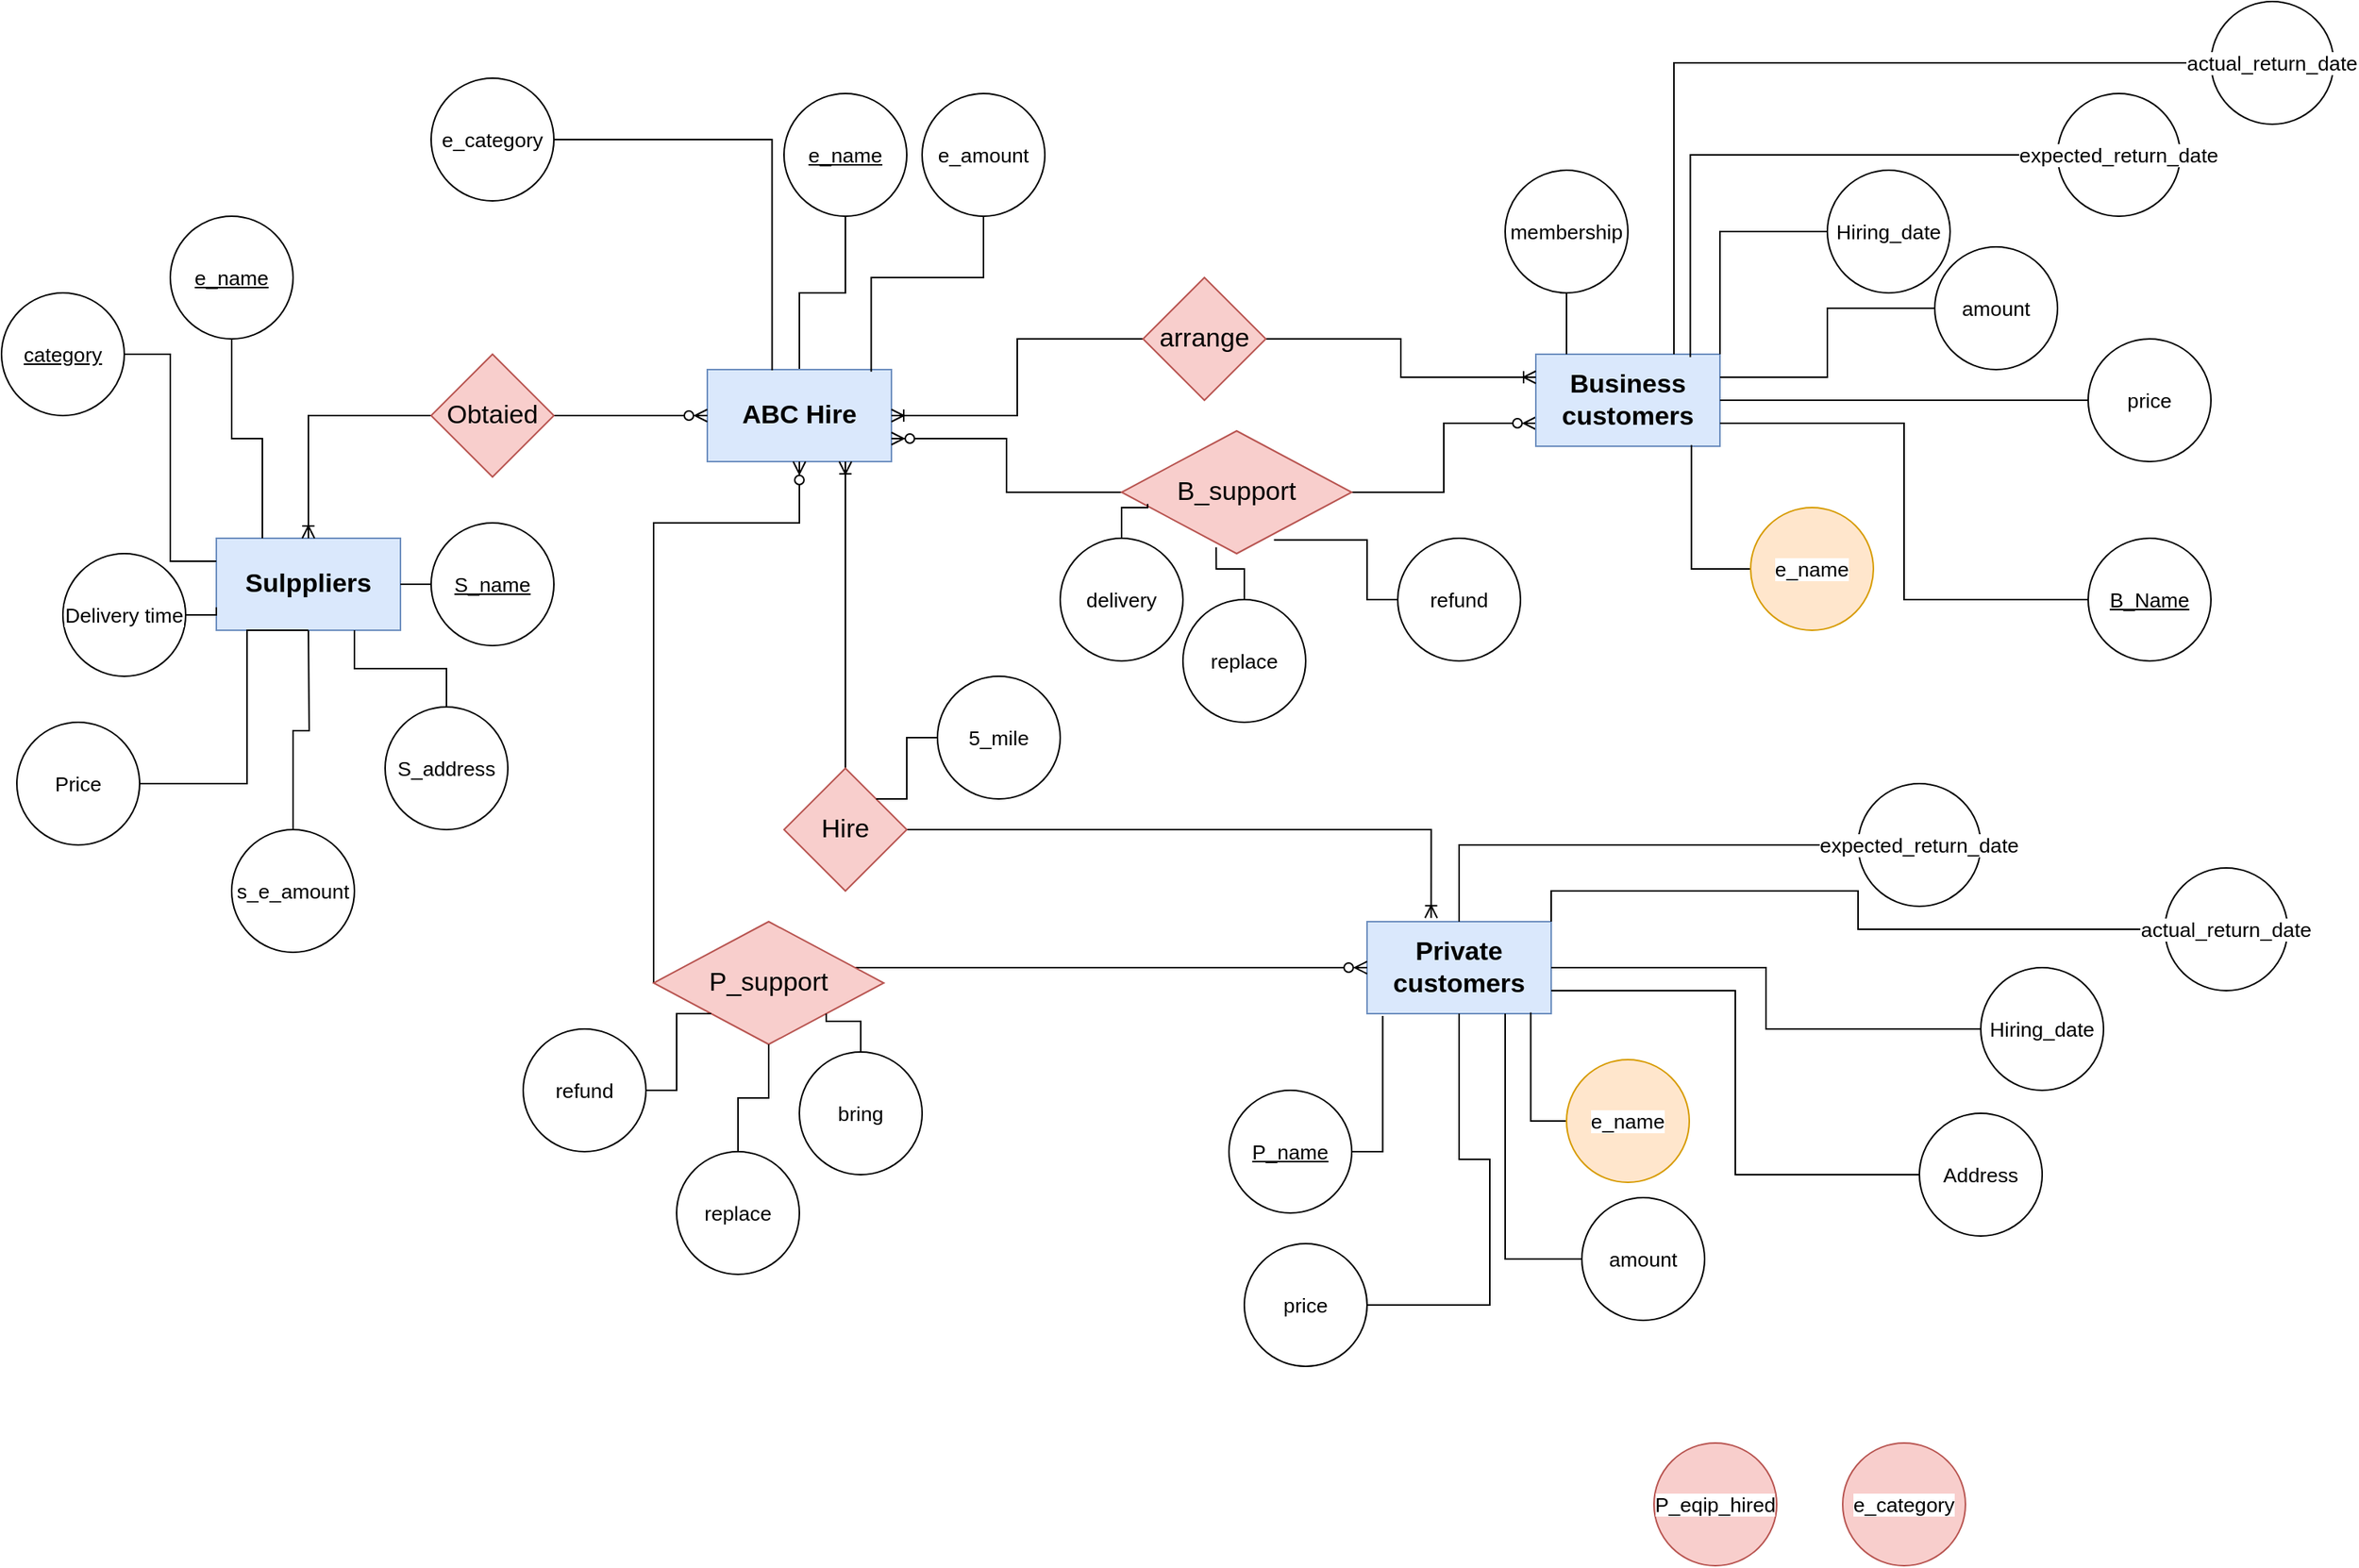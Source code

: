 <mxfile version="13.0.9" type="github">
  <diagram id="K03sYseseirvuOLzhtns" name="Page-1">
    <mxGraphModel dx="2287" dy="1839" grid="1" gridSize="10" guides="1" tooltips="1" connect="1" arrows="1" fold="1" page="1" pageScale="1" pageWidth="827" pageHeight="1169" math="0" shadow="0">
      <root>
        <mxCell id="0" />
        <mxCell id="1" parent="0" />
        <mxCell id="TGKqARG2-MbJU1Pvm6La-5" value="Sulppliers" style="rounded=0;whiteSpace=wrap;html=1;fillColor=#dae8fc;strokeColor=#6c8ebf;fontStyle=1;fontSize=17;" parent="1" vertex="1">
          <mxGeometry x="-190" y="210" width="120" height="60" as="geometry" />
        </mxCell>
        <mxCell id="TGKqARG2-MbJU1Pvm6La-109" value="" style="edgeStyle=orthogonalEdgeStyle;rounded=0;orthogonalLoop=1;jettySize=auto;html=1;startArrow=none;startFill=0;endArrow=none;endFill=0;fontSize=17;entryX=0.5;entryY=1;entryDx=0;entryDy=0;" parent="1" source="TGKqARG2-MbJU1Pvm6La-6" target="TGKqARG2-MbJU1Pvm6La-110" edge="1">
          <mxGeometry relative="1" as="geometry">
            <mxPoint x="220" y="20" as="targetPoint" />
          </mxGeometry>
        </mxCell>
        <mxCell id="TGKqARG2-MbJU1Pvm6La-6" value="ABC Hire" style="rounded=0;whiteSpace=wrap;html=1;fillColor=#dae8fc;strokeColor=#6c8ebf;fontStyle=1;fontSize=17;" parent="1" vertex="1">
          <mxGeometry x="130" y="100" width="120" height="60" as="geometry" />
        </mxCell>
        <mxCell id="TGKqARG2-MbJU1Pvm6La-52" style="edgeStyle=orthogonalEdgeStyle;rounded=0;orthogonalLoop=1;jettySize=auto;html=1;endArrow=ERzeroToMany;endFill=1;fontSize=17;exitX=0;exitY=0.5;exitDx=0;exitDy=0;entryX=1;entryY=0.75;entryDx=0;entryDy=0;" parent="1" source="TGKqARG2-MbJU1Pvm6La-58" target="TGKqARG2-MbJU1Pvm6La-6" edge="1">
          <mxGeometry relative="1" as="geometry">
            <mxPoint x="420" y="340" as="sourcePoint" />
            <mxPoint x="190" y="160" as="targetPoint" />
          </mxGeometry>
        </mxCell>
        <mxCell id="TGKqARG2-MbJU1Pvm6La-53" style="edgeStyle=orthogonalEdgeStyle;rounded=0;orthogonalLoop=1;jettySize=auto;html=1;entryX=0;entryY=0.75;entryDx=0;entryDy=0;endArrow=ERzeroToMany;endFill=1;fontSize=17;exitX=1;exitY=0.5;exitDx=0;exitDy=0;" parent="1" source="TGKqARG2-MbJU1Pvm6La-58" target="TGKqARG2-MbJU1Pvm6La-9" edge="1">
          <mxGeometry relative="1" as="geometry">
            <mxPoint x="540" y="340" as="sourcePoint" />
          </mxGeometry>
        </mxCell>
        <mxCell id="TGKqARG2-MbJU1Pvm6La-8" value="Private customers" style="rounded=0;whiteSpace=wrap;html=1;fillColor=#dae8fc;strokeColor=#6c8ebf;fontStyle=1;fontSize=17;" parent="1" vertex="1">
          <mxGeometry x="560" y="460" width="120" height="60" as="geometry" />
        </mxCell>
        <mxCell id="TGKqARG2-MbJU1Pvm6La-9" value="Business customers" style="rounded=0;whiteSpace=wrap;html=1;fillColor=#dae8fc;strokeColor=#6c8ebf;fontStyle=1;fontSize=17;" parent="1" vertex="1">
          <mxGeometry x="670" y="90" width="120" height="60" as="geometry" />
        </mxCell>
        <mxCell id="TGKqARG2-MbJU1Pvm6La-41" style="edgeStyle=orthogonalEdgeStyle;rounded=0;orthogonalLoop=1;jettySize=auto;html=1;entryX=0;entryY=0.75;entryDx=0;entryDy=0;endArrow=none;endFill=0;fontSize=17;" parent="1" source="TGKqARG2-MbJU1Pvm6La-28" target="TGKqARG2-MbJU1Pvm6La-5" edge="1">
          <mxGeometry relative="1" as="geometry" />
        </mxCell>
        <mxCell id="TGKqARG2-MbJU1Pvm6La-84" value="" style="edgeStyle=orthogonalEdgeStyle;rounded=0;orthogonalLoop=1;jettySize=auto;html=1;startArrow=none;startFill=0;endArrow=none;endFill=0;fontSize=17;" parent="1" source="TGKqARG2-MbJU1Pvm6La-28" target="TGKqARG2-MbJU1Pvm6La-5" edge="1">
          <mxGeometry relative="1" as="geometry">
            <Array as="points">
              <mxPoint x="-190" y="260" />
            </Array>
          </mxGeometry>
        </mxCell>
        <mxCell id="TGKqARG2-MbJU1Pvm6La-28" value="&lt;div&gt;&lt;font face=&quot;malgun gothic, malgun gothic_msfontservice, sans-serif&quot;&gt;&lt;span style=&quot;font-size: 13.333px ; background-color: rgb(255 , 255 , 255)&quot;&gt;Delivery time&lt;/span&gt;&lt;/font&gt;&lt;/div&gt;" style="ellipse;whiteSpace=wrap;html=1;aspect=fixed;fontSize=17;align=center;" parent="1" vertex="1">
          <mxGeometry x="-290" y="220" width="80" height="80" as="geometry" />
        </mxCell>
        <mxCell id="TGKqARG2-MbJU1Pvm6La-42" style="edgeStyle=orthogonalEdgeStyle;rounded=0;orthogonalLoop=1;jettySize=auto;html=1;entryX=0.5;entryY=1;entryDx=0;entryDy=0;endArrow=none;endFill=0;fontSize=17;" parent="1" source="TGKqARG2-MbJU1Pvm6La-29" target="TGKqARG2-MbJU1Pvm6La-5" edge="1">
          <mxGeometry relative="1" as="geometry">
            <Array as="points">
              <mxPoint x="-170" y="370" />
              <mxPoint x="-170" y="270" />
            </Array>
          </mxGeometry>
        </mxCell>
        <mxCell id="TGKqARG2-MbJU1Pvm6La-29" value="&lt;div style=&quot;text-align: justify&quot;&gt;&lt;font face=&quot;malgun gothic, malgun gothic_msfontservice, sans-serif&quot;&gt;&lt;span style=&quot;font-size: 13.333px ; background-color: rgb(255 , 255 , 255)&quot;&gt;Price&lt;/span&gt;&lt;/font&gt;&lt;/div&gt;" style="ellipse;whiteSpace=wrap;html=1;aspect=fixed;fontSize=17;" parent="1" vertex="1">
          <mxGeometry x="-320" y="330" width="80" height="80" as="geometry" />
        </mxCell>
        <mxCell id="TGKqARG2-MbJU1Pvm6La-72" style="edgeStyle=orthogonalEdgeStyle;rounded=0;orthogonalLoop=1;jettySize=auto;html=1;entryX=1;entryY=0.5;entryDx=0;entryDy=0;startArrow=none;startFill=0;endArrow=none;endFill=0;fontSize=17;" parent="1" source="TGKqARG2-MbJU1Pvm6La-30" target="TGKqARG2-MbJU1Pvm6La-5" edge="1">
          <mxGeometry relative="1" as="geometry" />
        </mxCell>
        <mxCell id="TGKqARG2-MbJU1Pvm6La-30" value="&lt;div style=&quot;text-align: justify&quot;&gt;&lt;font face=&quot;malgun gothic, malgun gothic_msfontservice, sans-serif&quot;&gt;&lt;span style=&quot;font-size: 13.333px ; background-color: rgb(255 , 255 , 255)&quot;&gt;&lt;u&gt;S_name&lt;/u&gt;&lt;/span&gt;&lt;/font&gt;&lt;/div&gt;" style="ellipse;whiteSpace=wrap;html=1;aspect=fixed;fontSize=17;" parent="1" vertex="1">
          <mxGeometry x="-50" y="200" width="80" height="80" as="geometry" />
        </mxCell>
        <mxCell id="TGKqARG2-MbJU1Pvm6La-38" style="edgeStyle=orthogonalEdgeStyle;rounded=0;orthogonalLoop=1;jettySize=auto;html=1;endArrow=none;endFill=0;fontSize=17;" parent="1" source="TGKqARG2-MbJU1Pvm6La-34" target="TGKqARG2-MbJU1Pvm6La-9" edge="1">
          <mxGeometry relative="1" as="geometry">
            <mxPoint x="680" y="80" as="targetPoint" />
            <Array as="points">
              <mxPoint x="690" y="20" />
            </Array>
          </mxGeometry>
        </mxCell>
        <mxCell id="TGKqARG2-MbJU1Pvm6La-34" value="&lt;div style=&quot;text-align: justify&quot;&gt;&lt;font face=&quot;malgun gothic, malgun gothic_msfontservice, sans-serif&quot;&gt;&lt;span style=&quot;font-size: 13.333px ; background-color: rgb(255 , 255 , 255)&quot;&gt;membership&lt;/span&gt;&lt;/font&gt;&lt;/div&gt;" style="ellipse;whiteSpace=wrap;html=1;aspect=fixed;fontSize=17;" parent="1" vertex="1">
          <mxGeometry x="650" y="-30" width="80" height="80" as="geometry" />
        </mxCell>
        <mxCell id="TGKqARG2-MbJU1Pvm6La-39" style="edgeStyle=orthogonalEdgeStyle;rounded=0;orthogonalLoop=1;jettySize=auto;html=1;entryX=1;entryY=0.75;entryDx=0;entryDy=0;endArrow=none;endFill=0;fontSize=17;" parent="1" source="TGKqARG2-MbJU1Pvm6La-35" target="TGKqARG2-MbJU1Pvm6La-9" edge="1">
          <mxGeometry relative="1" as="geometry" />
        </mxCell>
        <mxCell id="TGKqARG2-MbJU1Pvm6La-35" value="&lt;div style=&quot;text-align: justify&quot;&gt;&lt;font face=&quot;malgun gothic, malgun gothic_msfontservice, sans-serif&quot;&gt;&lt;span style=&quot;font-size: 13.333px ; background-color: rgb(255 , 255 , 255)&quot;&gt;&lt;u&gt;B_Name&lt;/u&gt;&lt;/span&gt;&lt;/font&gt;&lt;/div&gt;" style="ellipse;whiteSpace=wrap;html=1;aspect=fixed;fontSize=17;" parent="1" vertex="1">
          <mxGeometry x="1030" y="210" width="80" height="80" as="geometry" />
        </mxCell>
        <mxCell id="TGKqARG2-MbJU1Pvm6La-46" style="edgeStyle=orthogonalEdgeStyle;rounded=0;orthogonalLoop=1;jettySize=auto;html=1;entryX=1;entryY=0.75;entryDx=0;entryDy=0;endArrow=none;endFill=0;fontSize=17;" parent="1" source="TGKqARG2-MbJU1Pvm6La-43" target="TGKqARG2-MbJU1Pvm6La-8" edge="1">
          <mxGeometry relative="1" as="geometry" />
        </mxCell>
        <mxCell id="TGKqARG2-MbJU1Pvm6La-43" value="&lt;div style=&quot;text-align: justify&quot;&gt;&lt;font face=&quot;malgun gothic, malgun gothic_msfontservice, sans-serif&quot;&gt;&lt;span style=&quot;font-size: 13.333px ; background-color: rgb(255 , 255 , 255)&quot;&gt;Address&lt;/span&gt;&lt;/font&gt;&lt;/div&gt;" style="ellipse;whiteSpace=wrap;html=1;aspect=fixed;fontSize=17;" parent="1" vertex="1">
          <mxGeometry x="920" y="585" width="80" height="80" as="geometry" />
        </mxCell>
        <mxCell id="TGKqARG2-MbJU1Pvm6La-45" style="edgeStyle=orthogonalEdgeStyle;rounded=0;orthogonalLoop=1;jettySize=auto;html=1;entryX=0.085;entryY=1.025;entryDx=0;entryDy=0;entryPerimeter=0;endArrow=none;endFill=0;fontSize=17;" parent="1" source="TGKqARG2-MbJU1Pvm6La-44" target="TGKqARG2-MbJU1Pvm6La-8" edge="1">
          <mxGeometry relative="1" as="geometry" />
        </mxCell>
        <mxCell id="TGKqARG2-MbJU1Pvm6La-44" value="&lt;div style=&quot;text-align: justify&quot;&gt;&lt;font face=&quot;malgun gothic, malgun gothic_msfontservice, sans-serif&quot;&gt;&lt;span style=&quot;font-size: 13.333px ; background-color: rgb(255 , 255 , 255)&quot;&gt;&lt;u&gt;P_name&lt;/u&gt;&lt;/span&gt;&lt;/font&gt;&lt;/div&gt;" style="ellipse;whiteSpace=wrap;html=1;aspect=fixed;fontSize=17;" parent="1" vertex="1">
          <mxGeometry x="470" y="570" width="80" height="80" as="geometry" />
        </mxCell>
        <mxCell id="TGKqARG2-MbJU1Pvm6La-50" style="edgeStyle=orthogonalEdgeStyle;rounded=0;orthogonalLoop=1;jettySize=auto;html=1;entryX=0;entryY=0.5;entryDx=0;entryDy=0;endArrow=ERzeroToMany;endFill=1;fontSize=17;" parent="1" source="TGKqARG2-MbJU1Pvm6La-49" target="TGKqARG2-MbJU1Pvm6La-6" edge="1">
          <mxGeometry relative="1" as="geometry" />
        </mxCell>
        <mxCell id="TGKqARG2-MbJU1Pvm6La-51" style="edgeStyle=orthogonalEdgeStyle;rounded=0;orthogonalLoop=1;jettySize=auto;html=1;entryX=0.5;entryY=0;entryDx=0;entryDy=0;endArrow=ERoneToMany;endFill=0;fontSize=17;" parent="1" source="TGKqARG2-MbJU1Pvm6La-49" target="TGKqARG2-MbJU1Pvm6La-5" edge="1">
          <mxGeometry relative="1" as="geometry" />
        </mxCell>
        <mxCell id="TGKqARG2-MbJU1Pvm6La-49" value="Obtaied" style="rhombus;whiteSpace=wrap;html=1;fontSize=17;fillColor=#f8cecc;strokeColor=#b85450;" parent="1" vertex="1">
          <mxGeometry x="-50" y="90" width="80" height="80" as="geometry" />
        </mxCell>
        <mxCell id="TGKqARG2-MbJU1Pvm6La-58" value="&lt;span&gt;B_support&lt;/span&gt;" style="rhombus;whiteSpace=wrap;html=1;fontSize=17;fillColor=#f8cecc;strokeColor=#b85450;fontStyle=0" parent="1" vertex="1">
          <mxGeometry x="400" y="140" width="150" height="80" as="geometry" />
        </mxCell>
        <mxCell id="TGKqARG2-MbJU1Pvm6La-63" style="edgeStyle=orthogonalEdgeStyle;rounded=0;orthogonalLoop=1;jettySize=auto;html=1;entryX=1;entryY=0.5;entryDx=0;entryDy=0;startArrow=none;startFill=0;endArrow=ERoneToMany;endFill=0;fontSize=17;" parent="1" source="TGKqARG2-MbJU1Pvm6La-62" target="TGKqARG2-MbJU1Pvm6La-6" edge="1">
          <mxGeometry relative="1" as="geometry" />
        </mxCell>
        <mxCell id="TGKqARG2-MbJU1Pvm6La-64" style="edgeStyle=orthogonalEdgeStyle;rounded=0;orthogonalLoop=1;jettySize=auto;html=1;startArrow=none;startFill=0;endArrow=ERoneToMany;endFill=0;fontSize=17;entryX=0;entryY=0.25;entryDx=0;entryDy=0;" parent="1" source="TGKqARG2-MbJU1Pvm6La-62" target="TGKqARG2-MbJU1Pvm6La-9" edge="1">
          <mxGeometry relative="1" as="geometry">
            <mxPoint x="490" y="340" as="targetPoint" />
          </mxGeometry>
        </mxCell>
        <mxCell id="TGKqARG2-MbJU1Pvm6La-62" value="arrange" style="rhombus;whiteSpace=wrap;html=1;fontSize=17;fillColor=#f8cecc;strokeColor=#b85450;fontStyle=0" parent="1" vertex="1">
          <mxGeometry x="414" y="40" width="80" height="80" as="geometry" />
        </mxCell>
        <mxCell id="TGKqARG2-MbJU1Pvm6La-70" style="edgeStyle=orthogonalEdgeStyle;rounded=0;orthogonalLoop=1;jettySize=auto;html=1;entryX=0;entryY=0.5;entryDx=0;entryDy=0;startArrow=none;startFill=0;endArrow=ERzeroToMany;endFill=1;fontSize=17;" parent="1" source="TGKqARG2-MbJU1Pvm6La-68" target="TGKqARG2-MbJU1Pvm6La-8" edge="1">
          <mxGeometry relative="1" as="geometry">
            <Array as="points">
              <mxPoint x="530" y="490" />
              <mxPoint x="530" y="490" />
            </Array>
          </mxGeometry>
        </mxCell>
        <mxCell id="TGKqARG2-MbJU1Pvm6La-71" style="edgeStyle=orthogonalEdgeStyle;rounded=0;orthogonalLoop=1;jettySize=auto;html=1;startArrow=none;startFill=0;endArrow=ERzeroToMany;endFill=1;fontSize=17;exitX=0;exitY=0.5;exitDx=0;exitDy=0;entryX=0.5;entryY=1;entryDx=0;entryDy=0;" parent="1" source="TGKqARG2-MbJU1Pvm6La-68" target="TGKqARG2-MbJU1Pvm6La-6" edge="1">
          <mxGeometry relative="1" as="geometry">
            <mxPoint x="190" y="170" as="targetPoint" />
            <Array as="points">
              <mxPoint x="95" y="200" />
              <mxPoint x="190" y="200" />
            </Array>
          </mxGeometry>
        </mxCell>
        <mxCell id="TGKqARG2-MbJU1Pvm6La-68" value="&lt;span&gt;P_support&lt;/span&gt;" style="rhombus;whiteSpace=wrap;html=1;fontSize=17;fillColor=#f8cecc;strokeColor=#b85450;fontStyle=0" parent="1" vertex="1">
          <mxGeometry x="95" y="460" width="150" height="80" as="geometry" />
        </mxCell>
        <mxCell id="TGKqARG2-MbJU1Pvm6La-75" style="edgeStyle=orthogonalEdgeStyle;rounded=0;orthogonalLoop=1;jettySize=auto;html=1;startArrow=none;startFill=0;endArrow=ERoneToMany;endFill=0;fontSize=17;entryX=0.75;entryY=1;entryDx=0;entryDy=0;" parent="1" source="TGKqARG2-MbJU1Pvm6La-69" target="TGKqARG2-MbJU1Pvm6La-6" edge="1">
          <mxGeometry relative="1" as="geometry">
            <mxPoint x="220" y="200" as="targetPoint" />
          </mxGeometry>
        </mxCell>
        <mxCell id="TGKqARG2-MbJU1Pvm6La-82" style="edgeStyle=orthogonalEdgeStyle;rounded=0;orthogonalLoop=1;jettySize=auto;html=1;entryX=0.348;entryY=-0.039;entryDx=0;entryDy=0;entryPerimeter=0;startArrow=none;startFill=0;endArrow=ERoneToMany;endFill=0;fontSize=17;" parent="1" source="TGKqARG2-MbJU1Pvm6La-69" target="TGKqARG2-MbJU1Pvm6La-8" edge="1">
          <mxGeometry relative="1" as="geometry" />
        </mxCell>
        <mxCell id="TGKqARG2-MbJU1Pvm6La-69" value="Hire" style="rhombus;whiteSpace=wrap;html=1;fontSize=17;fillColor=#f8cecc;strokeColor=#b85450;fontStyle=0" parent="1" vertex="1">
          <mxGeometry x="180" y="360" width="80" height="80" as="geometry" />
        </mxCell>
        <mxCell id="TGKqARG2-MbJU1Pvm6La-80" style="edgeStyle=orthogonalEdgeStyle;rounded=0;orthogonalLoop=1;jettySize=auto;html=1;entryX=0.352;entryY=0.009;entryDx=0;entryDy=0;entryPerimeter=0;startArrow=none;startFill=0;endArrow=none;endFill=0;fontSize=17;" parent="1" source="TGKqARG2-MbJU1Pvm6La-79" target="TGKqARG2-MbJU1Pvm6La-6" edge="1">
          <mxGeometry relative="1" as="geometry" />
        </mxCell>
        <mxCell id="TGKqARG2-MbJU1Pvm6La-79" value="&lt;div style=&quot;text-align: justify&quot;&gt;&lt;font face=&quot;malgun gothic, malgun gothic_msfontservice, sans-serif&quot;&gt;&lt;span style=&quot;font-size: 13.333px ; background-color: rgb(255 , 255 , 255)&quot;&gt;e_category&lt;/span&gt;&lt;/font&gt;&lt;/div&gt;" style="ellipse;whiteSpace=wrap;html=1;aspect=fixed;fontSize=17;fontStyle=0" parent="1" vertex="1">
          <mxGeometry x="-50" y="-90" width="80" height="80" as="geometry" />
        </mxCell>
        <mxCell id="TGKqARG2-MbJU1Pvm6La-90" style="edgeStyle=orthogonalEdgeStyle;rounded=0;orthogonalLoop=1;jettySize=auto;html=1;entryX=0.662;entryY=0.889;entryDx=0;entryDy=0;entryPerimeter=0;startArrow=none;startFill=0;endArrow=none;endFill=0;fontSize=17;" parent="1" source="TGKqARG2-MbJU1Pvm6La-85" target="TGKqARG2-MbJU1Pvm6La-58" edge="1">
          <mxGeometry relative="1" as="geometry" />
        </mxCell>
        <mxCell id="TGKqARG2-MbJU1Pvm6La-85" value="&lt;div style=&quot;text-align: justify&quot;&gt;&lt;font face=&quot;malgun gothic, malgun gothic_msfontservice, sans-serif&quot;&gt;&lt;span style=&quot;font-size: 13.333px ; background-color: rgb(255 , 255 , 255)&quot;&gt;&lt;span&gt;refund&lt;/span&gt;&lt;/span&gt;&lt;/font&gt;&lt;/div&gt;" style="ellipse;whiteSpace=wrap;html=1;aspect=fixed;fontSize=17;fontStyle=0" parent="1" vertex="1">
          <mxGeometry x="580" y="210" width="80" height="80" as="geometry" />
        </mxCell>
        <mxCell id="TGKqARG2-MbJU1Pvm6La-89" style="edgeStyle=orthogonalEdgeStyle;rounded=0;orthogonalLoop=1;jettySize=auto;html=1;entryX=0.411;entryY=0.948;entryDx=0;entryDy=0;entryPerimeter=0;startArrow=none;startFill=0;endArrow=none;endFill=0;fontSize=17;" parent="1" source="TGKqARG2-MbJU1Pvm6La-86" target="TGKqARG2-MbJU1Pvm6La-58" edge="1">
          <mxGeometry relative="1" as="geometry" />
        </mxCell>
        <mxCell id="TGKqARG2-MbJU1Pvm6La-86" value="&lt;div style=&quot;text-align: justify&quot;&gt;&lt;font face=&quot;malgun gothic, malgun gothic_msfontservice, sans-serif&quot;&gt;&lt;span style=&quot;font-size: 13.333px ; background-color: rgb(255 , 255 , 255)&quot;&gt;&lt;span&gt;replace&lt;/span&gt;&lt;/span&gt;&lt;/font&gt;&lt;/div&gt;" style="ellipse;whiteSpace=wrap;html=1;aspect=fixed;fontSize=17;fontStyle=0" parent="1" vertex="1">
          <mxGeometry x="440" y="250" width="80" height="80" as="geometry" />
        </mxCell>
        <mxCell id="TGKqARG2-MbJU1Pvm6La-88" style="edgeStyle=orthogonalEdgeStyle;rounded=0;orthogonalLoop=1;jettySize=auto;html=1;startArrow=none;startFill=0;endArrow=none;endFill=0;fontSize=17;entryX=0.113;entryY=0.595;entryDx=0;entryDy=0;entryPerimeter=0;" parent="1" source="TGKqARG2-MbJU1Pvm6La-87" target="TGKqARG2-MbJU1Pvm6La-58" edge="1">
          <mxGeometry relative="1" as="geometry">
            <mxPoint x="480" y="230" as="targetPoint" />
            <Array as="points">
              <mxPoint x="400" y="190" />
              <mxPoint x="417" y="190" />
            </Array>
          </mxGeometry>
        </mxCell>
        <mxCell id="TGKqARG2-MbJU1Pvm6La-87" value="&lt;div style=&quot;text-align: justify&quot;&gt;&lt;span style=&quot;font-family: &amp;quot;malgun gothic&amp;quot; , &amp;quot;malgun gothic_msfontservice&amp;quot; , sans-serif ; font-size: 13.333px&quot;&gt;delivery&lt;/span&gt;&lt;br&gt;&lt;/div&gt;" style="ellipse;whiteSpace=wrap;html=1;aspect=fixed;fontSize=17;fontStyle=0" parent="1" vertex="1">
          <mxGeometry x="360" y="210" width="80" height="80" as="geometry" />
        </mxCell>
        <mxCell id="TGKqARG2-MbJU1Pvm6La-94" style="edgeStyle=orthogonalEdgeStyle;rounded=0;orthogonalLoop=1;jettySize=auto;html=1;entryX=0;entryY=1;entryDx=0;entryDy=0;startArrow=none;startFill=0;endArrow=none;endFill=0;fontSize=17;" parent="1" source="TGKqARG2-MbJU1Pvm6La-91" target="TGKqARG2-MbJU1Pvm6La-68" edge="1">
          <mxGeometry relative="1" as="geometry" />
        </mxCell>
        <mxCell id="TGKqARG2-MbJU1Pvm6La-91" value="&lt;div style=&quot;text-align: justify&quot;&gt;&lt;font face=&quot;malgun gothic, malgun gothic_msfontservice, sans-serif&quot;&gt;&lt;span style=&quot;font-size: 13.333px ; background-color: rgb(255 , 255 , 255)&quot;&gt;&lt;span&gt;refund&lt;/span&gt;&lt;/span&gt;&lt;/font&gt;&lt;/div&gt;" style="ellipse;whiteSpace=wrap;html=1;aspect=fixed;fontSize=17;fontStyle=0" parent="1" vertex="1">
          <mxGeometry x="10" y="530" width="80" height="80" as="geometry" />
        </mxCell>
        <mxCell id="TGKqARG2-MbJU1Pvm6La-95" style="edgeStyle=orthogonalEdgeStyle;rounded=0;orthogonalLoop=1;jettySize=auto;html=1;entryX=0.5;entryY=1;entryDx=0;entryDy=0;startArrow=none;startFill=0;endArrow=none;endFill=0;fontSize=17;" parent="1" source="TGKqARG2-MbJU1Pvm6La-92" target="TGKqARG2-MbJU1Pvm6La-68" edge="1">
          <mxGeometry relative="1" as="geometry" />
        </mxCell>
        <mxCell id="TGKqARG2-MbJU1Pvm6La-92" value="&lt;div style=&quot;text-align: justify&quot;&gt;&lt;font face=&quot;malgun gothic, malgun gothic_msfontservice, sans-serif&quot;&gt;&lt;span style=&quot;font-size: 13.333px ; background-color: rgb(255 , 255 , 255)&quot;&gt;&lt;span&gt;replace&lt;/span&gt;&lt;/span&gt;&lt;/font&gt;&lt;/div&gt;" style="ellipse;whiteSpace=wrap;html=1;aspect=fixed;fontSize=17;fontStyle=0" parent="1" vertex="1">
          <mxGeometry x="110" y="610" width="80" height="80" as="geometry" />
        </mxCell>
        <mxCell id="TGKqARG2-MbJU1Pvm6La-96" style="edgeStyle=orthogonalEdgeStyle;rounded=0;orthogonalLoop=1;jettySize=auto;html=1;entryX=1;entryY=1;entryDx=0;entryDy=0;startArrow=none;startFill=0;endArrow=none;endFill=0;fontSize=17;" parent="1" source="TGKqARG2-MbJU1Pvm6La-93" target="TGKqARG2-MbJU1Pvm6La-68" edge="1">
          <mxGeometry relative="1" as="geometry" />
        </mxCell>
        <mxCell id="TGKqARG2-MbJU1Pvm6La-93" value="&lt;div style=&quot;text-align: justify&quot;&gt;&lt;font face=&quot;malgun gothic, malgun gothic_msfontservice, sans-serif&quot;&gt;&lt;span style=&quot;font-size: 13.333px ; background-color: rgb(255 , 255 , 255)&quot;&gt;&lt;span&gt;bring&lt;/span&gt;&lt;/span&gt;&lt;/font&gt;&lt;/div&gt;" style="ellipse;whiteSpace=wrap;html=1;aspect=fixed;fontSize=17;fontStyle=0" parent="1" vertex="1">
          <mxGeometry x="190" y="545" width="80" height="80" as="geometry" />
        </mxCell>
        <mxCell id="TGKqARG2-MbJU1Pvm6La-98" style="edgeStyle=orthogonalEdgeStyle;rounded=0;orthogonalLoop=1;jettySize=auto;html=1;entryX=1;entryY=0;entryDx=0;entryDy=0;startArrow=none;startFill=0;endArrow=none;endFill=0;fontSize=17;" parent="1" source="TGKqARG2-MbJU1Pvm6La-97" target="TGKqARG2-MbJU1Pvm6La-69" edge="1">
          <mxGeometry relative="1" as="geometry" />
        </mxCell>
        <mxCell id="TGKqARG2-MbJU1Pvm6La-97" value="&lt;div style=&quot;text-align: justify&quot;&gt;&lt;font face=&quot;malgun gothic, malgun gothic_msfontservice, sans-serif&quot;&gt;&lt;span style=&quot;font-size: 13.333px ; background-color: rgb(255 , 255 , 255)&quot;&gt;&lt;span&gt;5_mile&lt;/span&gt;&lt;/span&gt;&lt;/font&gt;&lt;/div&gt;" style="ellipse;whiteSpace=wrap;html=1;aspect=fixed;fontSize=17;fontStyle=0" parent="1" vertex="1">
          <mxGeometry x="280" y="300" width="80" height="80" as="geometry" />
        </mxCell>
        <mxCell id="TGKqARG2-MbJU1Pvm6La-100" style="edgeStyle=orthogonalEdgeStyle;rounded=0;orthogonalLoop=1;jettySize=auto;html=1;entryX=0.75;entryY=1;entryDx=0;entryDy=0;startArrow=none;startFill=0;endArrow=none;endFill=0;fontSize=17;" parent="1" source="TGKqARG2-MbJU1Pvm6La-99" target="TGKqARG2-MbJU1Pvm6La-5" edge="1">
          <mxGeometry relative="1" as="geometry" />
        </mxCell>
        <mxCell id="TGKqARG2-MbJU1Pvm6La-99" value="&lt;div style=&quot;text-align: justify&quot;&gt;&lt;font face=&quot;malgun gothic, malgun gothic_msfontservice, sans-serif&quot;&gt;&lt;span style=&quot;font-size: 13.333px ; background-color: rgb(255 , 255 , 255)&quot;&gt;S_address&lt;/span&gt;&lt;/font&gt;&lt;/div&gt;" style="ellipse;whiteSpace=wrap;html=1;aspect=fixed;fontSize=17;" parent="1" vertex="1">
          <mxGeometry x="-80" y="320" width="80" height="80" as="geometry" />
        </mxCell>
        <mxCell id="TGKqARG2-MbJU1Pvm6La-105" style="edgeStyle=orthogonalEdgeStyle;rounded=0;orthogonalLoop=1;jettySize=auto;html=1;entryX=0;entryY=0.25;entryDx=0;entryDy=0;startArrow=none;startFill=0;endArrow=none;endFill=0;fontSize=17;" parent="1" source="TGKqARG2-MbJU1Pvm6La-101" target="TGKqARG2-MbJU1Pvm6La-5" edge="1">
          <mxGeometry relative="1" as="geometry" />
        </mxCell>
        <mxCell id="TGKqARG2-MbJU1Pvm6La-101" value="&lt;div&gt;&lt;font face=&quot;malgun gothic, malgun gothic_msfontservice, sans-serif&quot;&gt;&lt;span style=&quot;font-size: 13.333px ; background-color: rgb(255 , 255 , 255)&quot;&gt;category&lt;/span&gt;&lt;/font&gt;&lt;/div&gt;" style="ellipse;whiteSpace=wrap;html=1;aspect=fixed;fontSize=17;align=center;fontStyle=4" parent="1" vertex="1">
          <mxGeometry x="-330" y="50" width="80" height="80" as="geometry" />
        </mxCell>
        <mxCell id="TGKqARG2-MbJU1Pvm6La-104" style="edgeStyle=orthogonalEdgeStyle;rounded=0;orthogonalLoop=1;jettySize=auto;html=1;entryX=0.25;entryY=0;entryDx=0;entryDy=0;startArrow=none;startFill=0;endArrow=none;endFill=0;fontSize=17;" parent="1" source="TGKqARG2-MbJU1Pvm6La-102" target="TGKqARG2-MbJU1Pvm6La-5" edge="1">
          <mxGeometry relative="1" as="geometry" />
        </mxCell>
        <mxCell id="TGKqARG2-MbJU1Pvm6La-102" value="&lt;div&gt;&lt;font face=&quot;malgun gothic, malgun gothic_msfontservice, sans-serif&quot;&gt;&lt;span style=&quot;font-size: 13.333px ; background-color: rgb(255 , 255 , 255)&quot;&gt;e_name&lt;/span&gt;&lt;/font&gt;&lt;/div&gt;" style="ellipse;whiteSpace=wrap;html=1;aspect=fixed;fontSize=17;align=center;fontStyle=4" parent="1" vertex="1">
          <mxGeometry x="-220" width="80" height="80" as="geometry" />
        </mxCell>
        <mxCell id="TGKqARG2-MbJU1Pvm6La-107" style="edgeStyle=orthogonalEdgeStyle;rounded=0;orthogonalLoop=1;jettySize=auto;html=1;startArrow=none;startFill=0;endArrow=none;endFill=0;fontSize=17;" parent="1" source="TGKqARG2-MbJU1Pvm6La-106" edge="1">
          <mxGeometry relative="1" as="geometry">
            <mxPoint x="-130" y="270" as="targetPoint" />
          </mxGeometry>
        </mxCell>
        <mxCell id="TGKqARG2-MbJU1Pvm6La-106" value="&lt;div style=&quot;text-align: justify&quot;&gt;&lt;font face=&quot;malgun gothic, malgun gothic_msfontservice, sans-serif&quot;&gt;&lt;span style=&quot;font-size: 13.333px ; background-color: rgb(255 , 255 , 255)&quot;&gt;s_e_amount&lt;/span&gt;&lt;/font&gt;&lt;/div&gt;" style="ellipse;whiteSpace=wrap;html=1;aspect=fixed;fontSize=17;" parent="1" vertex="1">
          <mxGeometry x="-180" y="400" width="80" height="80" as="geometry" />
        </mxCell>
        <mxCell id="TGKqARG2-MbJU1Pvm6La-110" value="&lt;div style=&quot;text-align: justify&quot;&gt;&lt;font face=&quot;malgun gothic, malgun gothic_msfontservice, sans-serif&quot;&gt;&lt;span style=&quot;font-size: 13.333px ; background-color: rgb(255 , 255 , 255)&quot;&gt;e_name&lt;/span&gt;&lt;/font&gt;&lt;/div&gt;" style="ellipse;whiteSpace=wrap;html=1;aspect=fixed;fontSize=17;fontStyle=4" parent="1" vertex="1">
          <mxGeometry x="180" y="-80" width="80" height="80" as="geometry" />
        </mxCell>
        <mxCell id="TGKqARG2-MbJU1Pvm6La-112" style="edgeStyle=orthogonalEdgeStyle;rounded=0;orthogonalLoop=1;jettySize=auto;html=1;entryX=0.89;entryY=0.022;entryDx=0;entryDy=0;entryPerimeter=0;startArrow=none;startFill=0;endArrow=none;endFill=0;fontSize=17;" parent="1" source="TGKqARG2-MbJU1Pvm6La-111" target="TGKqARG2-MbJU1Pvm6La-6" edge="1">
          <mxGeometry relative="1" as="geometry">
            <Array as="points">
              <mxPoint x="310" y="40" />
              <mxPoint x="237" y="40" />
            </Array>
          </mxGeometry>
        </mxCell>
        <mxCell id="TGKqARG2-MbJU1Pvm6La-111" value="&lt;div style=&quot;text-align: justify&quot;&gt;&lt;font face=&quot;malgun gothic, malgun gothic_msfontservice, sans-serif&quot;&gt;&lt;span style=&quot;font-size: 13.333px ; background-color: rgb(255 , 255 , 255)&quot;&gt;e_amount&lt;/span&gt;&lt;/font&gt;&lt;/div&gt;" style="ellipse;whiteSpace=wrap;html=1;aspect=fixed;fontSize=17;fontStyle=0" parent="1" vertex="1">
          <mxGeometry x="270" y="-80" width="80" height="80" as="geometry" />
        </mxCell>
        <mxCell id="TGKqARG2-MbJU1Pvm6La-115" value="&lt;div style=&quot;text-align: justify&quot;&gt;&lt;font face=&quot;malgun gothic, malgun gothic_msfontservice, sans-serif&quot;&gt;&lt;span style=&quot;font-size: 13.333px ; background-color: rgb(255 , 255 , 255)&quot;&gt;&lt;span&gt;P_eqip_hired&lt;/span&gt;&lt;/span&gt;&lt;/font&gt;&lt;/div&gt;" style="ellipse;whiteSpace=wrap;html=1;aspect=fixed;fontSize=17;fontStyle=0;fillColor=#f8cecc;strokeColor=#b85450;" parent="1" vertex="1">
          <mxGeometry x="747" y="800" width="80" height="80" as="geometry" />
        </mxCell>
        <mxCell id="TGKqARG2-MbJU1Pvm6La-119" value="&lt;div style=&quot;text-align: justify&quot;&gt;&lt;font face=&quot;malgun gothic, malgun gothic_msfontservice, sans-serif&quot;&gt;&lt;span style=&quot;font-size: 13.333px ; background-color: rgb(255 , 255 , 255)&quot;&gt;e_category&lt;/span&gt;&lt;/font&gt;&lt;/div&gt;" style="ellipse;whiteSpace=wrap;html=1;aspect=fixed;fontSize=17;fillColor=#f8cecc;strokeColor=#b85450;" parent="1" vertex="1">
          <mxGeometry x="870" y="800" width="80" height="80" as="geometry" />
        </mxCell>
        <mxCell id="TGKqARG2-MbJU1Pvm6La-122" style="edgeStyle=orthogonalEdgeStyle;rounded=0;orthogonalLoop=1;jettySize=auto;html=1;entryX=0.889;entryY=0.988;entryDx=0;entryDy=0;entryPerimeter=0;startArrow=none;startFill=0;endArrow=none;endFill=0;fontSize=17;" parent="1" source="TGKqARG2-MbJU1Pvm6La-121" target="TGKqARG2-MbJU1Pvm6La-8" edge="1">
          <mxGeometry relative="1" as="geometry" />
        </mxCell>
        <mxCell id="TGKqARG2-MbJU1Pvm6La-121" value="&lt;div style=&quot;text-align: justify&quot;&gt;&lt;font face=&quot;malgun gothic, malgun gothic_msfontservice, sans-serif&quot;&gt;&lt;span style=&quot;font-size: 13.333px ; background-color: rgb(255 , 255 , 255)&quot;&gt;e_name&lt;/span&gt;&lt;/font&gt;&lt;/div&gt;" style="ellipse;whiteSpace=wrap;html=1;aspect=fixed;fontSize=17;fillColor=#ffe6cc;strokeColor=#d79b00;" parent="1" vertex="1">
          <mxGeometry x="690" y="550" width="80" height="80" as="geometry" />
        </mxCell>
        <mxCell id="TGKqARG2-MbJU1Pvm6La-124" style="edgeStyle=orthogonalEdgeStyle;rounded=0;orthogonalLoop=1;jettySize=auto;html=1;entryX=0.5;entryY=1;entryDx=0;entryDy=0;startArrow=none;startFill=0;endArrow=none;endFill=0;fontSize=17;" parent="1" source="TGKqARG2-MbJU1Pvm6La-123" target="TGKqARG2-MbJU1Pvm6La-8" edge="1">
          <mxGeometry relative="1" as="geometry">
            <Array as="points">
              <mxPoint x="640" y="615" />
              <mxPoint x="620" y="615" />
            </Array>
          </mxGeometry>
        </mxCell>
        <mxCell id="TGKqARG2-MbJU1Pvm6La-123" value="&lt;div style=&quot;text-align: justify&quot;&gt;&lt;font face=&quot;malgun gothic, malgun gothic_msfontservice, sans-serif&quot;&gt;&lt;span style=&quot;font-size: 13.333px ; background-color: rgb(255 , 255 , 255)&quot;&gt;price&lt;/span&gt;&lt;/font&gt;&lt;/div&gt;" style="ellipse;whiteSpace=wrap;html=1;aspect=fixed;fontSize=17;" parent="1" vertex="1">
          <mxGeometry x="480" y="670" width="80" height="80" as="geometry" />
        </mxCell>
        <mxCell id="TGKqARG2-MbJU1Pvm6La-128" style="edgeStyle=orthogonalEdgeStyle;rounded=0;orthogonalLoop=1;jettySize=auto;html=1;entryX=0.75;entryY=1;entryDx=0;entryDy=0;startArrow=none;startFill=0;endArrow=none;endFill=0;fontSize=17;" parent="1" source="TGKqARG2-MbJU1Pvm6La-125" target="TGKqARG2-MbJU1Pvm6La-8" edge="1">
          <mxGeometry relative="1" as="geometry" />
        </mxCell>
        <mxCell id="TGKqARG2-MbJU1Pvm6La-125" value="&lt;div style=&quot;text-align: justify&quot;&gt;&lt;font face=&quot;malgun gothic, malgun gothic_msfontservice, sans-serif&quot;&gt;&lt;span style=&quot;font-size: 13.333px ; background-color: rgb(255 , 255 , 255)&quot;&gt;amount&lt;/span&gt;&lt;/font&gt;&lt;/div&gt;" style="ellipse;whiteSpace=wrap;html=1;aspect=fixed;fontSize=17;" parent="1" vertex="1">
          <mxGeometry x="700" y="640" width="80" height="80" as="geometry" />
        </mxCell>
        <mxCell id="TGKqARG2-MbJU1Pvm6La-132" style="edgeStyle=orthogonalEdgeStyle;rounded=0;orthogonalLoop=1;jettySize=auto;html=1;startArrow=none;startFill=0;endArrow=none;endFill=0;fontSize=17;" parent="1" source="TGKqARG2-MbJU1Pvm6La-129" target="TGKqARG2-MbJU1Pvm6La-8" edge="1">
          <mxGeometry relative="1" as="geometry" />
        </mxCell>
        <mxCell id="TGKqARG2-MbJU1Pvm6La-129" value="&lt;div style=&quot;text-align: justify&quot;&gt;&lt;font face=&quot;malgun gothic, malgun gothic_msfontservice, sans-serif&quot;&gt;&lt;span style=&quot;font-size: 13.333px ; background-color: rgb(255 , 255 , 255)&quot;&gt;expected_return_date&lt;/span&gt;&lt;/font&gt;&lt;/div&gt;" style="ellipse;whiteSpace=wrap;html=1;aspect=fixed;fontSize=17;" parent="1" vertex="1">
          <mxGeometry x="880" y="370" width="80" height="80" as="geometry" />
        </mxCell>
        <mxCell id="TGKqARG2-MbJU1Pvm6La-131" style="edgeStyle=orthogonalEdgeStyle;rounded=0;orthogonalLoop=1;jettySize=auto;html=1;startArrow=none;startFill=0;endArrow=none;endFill=0;fontSize=17;entryX=1;entryY=0.5;entryDx=0;entryDy=0;" parent="1" source="TGKqARG2-MbJU1Pvm6La-130" target="TGKqARG2-MbJU1Pvm6La-8" edge="1">
          <mxGeometry relative="1" as="geometry">
            <mxPoint x="630" y="450" as="targetPoint" />
          </mxGeometry>
        </mxCell>
        <mxCell id="TGKqARG2-MbJU1Pvm6La-130" value="&lt;div style=&quot;text-align: justify&quot;&gt;&lt;font face=&quot;malgun gothic, malgun gothic_msfontservice, sans-serif&quot;&gt;&lt;span style=&quot;font-size: 13.333px ; background-color: rgb(255 , 255 , 255)&quot;&gt;Hiring_date&lt;/span&gt;&lt;/font&gt;&lt;/div&gt;" style="ellipse;whiteSpace=wrap;html=1;aspect=fixed;fontSize=17;" parent="1" vertex="1">
          <mxGeometry x="960" y="490" width="80" height="80" as="geometry" />
        </mxCell>
        <mxCell id="TGKqARG2-MbJU1Pvm6La-145" style="edgeStyle=orthogonalEdgeStyle;rounded=0;orthogonalLoop=1;jettySize=auto;html=1;entryX=0.839;entryY=0.032;entryDx=0;entryDy=0;entryPerimeter=0;startArrow=none;startFill=0;endArrow=none;endFill=0;fontSize=17;" parent="1" source="TGKqARG2-MbJU1Pvm6La-133" target="TGKqARG2-MbJU1Pvm6La-9" edge="1">
          <mxGeometry relative="1" as="geometry" />
        </mxCell>
        <mxCell id="TGKqARG2-MbJU1Pvm6La-133" value="&lt;div style=&quot;text-align: justify&quot;&gt;&lt;font face=&quot;malgun gothic, malgun gothic_msfontservice, sans-serif&quot;&gt;&lt;span style=&quot;font-size: 13.333px ; background-color: rgb(255 , 255 , 255)&quot;&gt;expected_return_date&lt;/span&gt;&lt;/font&gt;&lt;/div&gt;" style="ellipse;whiteSpace=wrap;html=1;aspect=fixed;fontSize=17;" parent="1" vertex="1">
          <mxGeometry x="1010" y="-80" width="80" height="80" as="geometry" />
        </mxCell>
        <mxCell id="TGKqARG2-MbJU1Pvm6La-144" style="edgeStyle=orthogonalEdgeStyle;rounded=0;orthogonalLoop=1;jettySize=auto;html=1;entryX=1;entryY=0;entryDx=0;entryDy=0;startArrow=none;startFill=0;endArrow=none;endFill=0;fontSize=17;" parent="1" source="TGKqARG2-MbJU1Pvm6La-134" target="TGKqARG2-MbJU1Pvm6La-9" edge="1">
          <mxGeometry relative="1" as="geometry" />
        </mxCell>
        <mxCell id="TGKqARG2-MbJU1Pvm6La-134" value="&lt;div style=&quot;text-align: justify&quot;&gt;&lt;font face=&quot;malgun gothic, malgun gothic_msfontservice, sans-serif&quot;&gt;&lt;span style=&quot;font-size: 13.333px ; background-color: rgb(255 , 255 , 255)&quot;&gt;Hiring_date&lt;/span&gt;&lt;/font&gt;&lt;/div&gt;" style="ellipse;whiteSpace=wrap;html=1;aspect=fixed;fontSize=17;" parent="1" vertex="1">
          <mxGeometry x="860" y="-30" width="80" height="80" as="geometry" />
        </mxCell>
        <mxCell id="TGKqARG2-MbJU1Pvm6La-143" style="edgeStyle=orthogonalEdgeStyle;rounded=0;orthogonalLoop=1;jettySize=auto;html=1;entryX=1;entryY=0.25;entryDx=0;entryDy=0;startArrow=none;startFill=0;endArrow=none;endFill=0;fontSize=17;" parent="1" source="TGKqARG2-MbJU1Pvm6La-135" target="TGKqARG2-MbJU1Pvm6La-9" edge="1">
          <mxGeometry relative="1" as="geometry" />
        </mxCell>
        <mxCell id="TGKqARG2-MbJU1Pvm6La-135" value="&lt;div style=&quot;text-align: justify&quot;&gt;&lt;font face=&quot;malgun gothic, malgun gothic_msfontservice, sans-serif&quot;&gt;&lt;span style=&quot;font-size: 13.333px ; background-color: rgb(255 , 255 , 255)&quot;&gt;amount&lt;/span&gt;&lt;/font&gt;&lt;/div&gt;" style="ellipse;whiteSpace=wrap;html=1;aspect=fixed;fontSize=17;" parent="1" vertex="1">
          <mxGeometry x="930" y="20" width="80" height="80" as="geometry" />
        </mxCell>
        <mxCell id="TGKqARG2-MbJU1Pvm6La-140" style="edgeStyle=orthogonalEdgeStyle;rounded=0;orthogonalLoop=1;jettySize=auto;html=1;entryX=0.845;entryY=0.987;entryDx=0;entryDy=0;entryPerimeter=0;startArrow=none;startFill=0;endArrow=none;endFill=0;fontSize=17;" parent="1" source="TGKqARG2-MbJU1Pvm6La-139" target="TGKqARG2-MbJU1Pvm6La-9" edge="1">
          <mxGeometry relative="1" as="geometry" />
        </mxCell>
        <mxCell id="TGKqARG2-MbJU1Pvm6La-139" value="&lt;div style=&quot;text-align: justify&quot;&gt;&lt;font face=&quot;malgun gothic, malgun gothic_msfontservice, sans-serif&quot;&gt;&lt;span style=&quot;font-size: 13.333px ; background-color: rgb(255 , 255 , 255)&quot;&gt;e_name&lt;/span&gt;&lt;/font&gt;&lt;/div&gt;" style="ellipse;whiteSpace=wrap;html=1;aspect=fixed;fontSize=17;fillColor=#ffe6cc;strokeColor=#d79b00;" parent="1" vertex="1">
          <mxGeometry x="810" y="190" width="80" height="80" as="geometry" />
        </mxCell>
        <mxCell id="TGKqARG2-MbJU1Pvm6La-142" style="edgeStyle=orthogonalEdgeStyle;rounded=0;orthogonalLoop=1;jettySize=auto;html=1;entryX=1;entryY=0.5;entryDx=0;entryDy=0;startArrow=none;startFill=0;endArrow=none;endFill=0;fontSize=17;" parent="1" source="TGKqARG2-MbJU1Pvm6La-141" target="TGKqARG2-MbJU1Pvm6La-9" edge="1">
          <mxGeometry relative="1" as="geometry" />
        </mxCell>
        <mxCell id="TGKqARG2-MbJU1Pvm6La-141" value="&lt;div style=&quot;text-align: justify&quot;&gt;&lt;font face=&quot;malgun gothic, malgun gothic_msfontservice, sans-serif&quot;&gt;&lt;span style=&quot;font-size: 13.333px ; background-color: rgb(255 , 255 , 255)&quot;&gt;price&lt;/span&gt;&lt;/font&gt;&lt;/div&gt;" style="ellipse;whiteSpace=wrap;html=1;aspect=fixed;fontSize=17;" parent="1" vertex="1">
          <mxGeometry x="1030" y="80" width="80" height="80" as="geometry" />
        </mxCell>
        <mxCell id="TGKqARG2-MbJU1Pvm6La-148" style="edgeStyle=orthogonalEdgeStyle;rounded=0;orthogonalLoop=1;jettySize=auto;html=1;entryX=0.75;entryY=0;entryDx=0;entryDy=0;startArrow=none;startFill=0;endArrow=none;endFill=0;fontSize=17;" parent="1" source="TGKqARG2-MbJU1Pvm6La-147" target="TGKqARG2-MbJU1Pvm6La-9" edge="1">
          <mxGeometry relative="1" as="geometry" />
        </mxCell>
        <mxCell id="TGKqARG2-MbJU1Pvm6La-147" value="&lt;font face=&quot;malgun gothic, malgun gothic_msfontservice, sans-serif&quot;&gt;&lt;span style=&quot;font-size: 13.333px ; background-color: rgb(255 , 255 , 255)&quot;&gt;actual_return_date&lt;/span&gt;&lt;/font&gt;" style="ellipse;whiteSpace=wrap;html=1;aspect=fixed;fontSize=17;" parent="1" vertex="1">
          <mxGeometry x="1110" y="-140" width="80" height="80" as="geometry" />
        </mxCell>
        <mxCell id="TGKqARG2-MbJU1Pvm6La-151" style="edgeStyle=orthogonalEdgeStyle;rounded=0;orthogonalLoop=1;jettySize=auto;html=1;entryX=1;entryY=0;entryDx=0;entryDy=0;startArrow=none;startFill=0;endArrow=none;endFill=0;fontSize=17;" parent="1" source="TGKqARG2-MbJU1Pvm6La-150" target="TGKqARG2-MbJU1Pvm6La-8" edge="1">
          <mxGeometry relative="1" as="geometry" />
        </mxCell>
        <mxCell id="TGKqARG2-MbJU1Pvm6La-150" value="&lt;font face=&quot;malgun gothic, malgun gothic_msfontservice, sans-serif&quot;&gt;&lt;span style=&quot;font-size: 13.333px ; background-color: rgb(255 , 255 , 255)&quot;&gt;actual_return_date&lt;/span&gt;&lt;/font&gt;" style="ellipse;whiteSpace=wrap;html=1;aspect=fixed;fontSize=17;" parent="1" vertex="1">
          <mxGeometry x="1080" y="425" width="80" height="80" as="geometry" />
        </mxCell>
      </root>
    </mxGraphModel>
  </diagram>
</mxfile>
